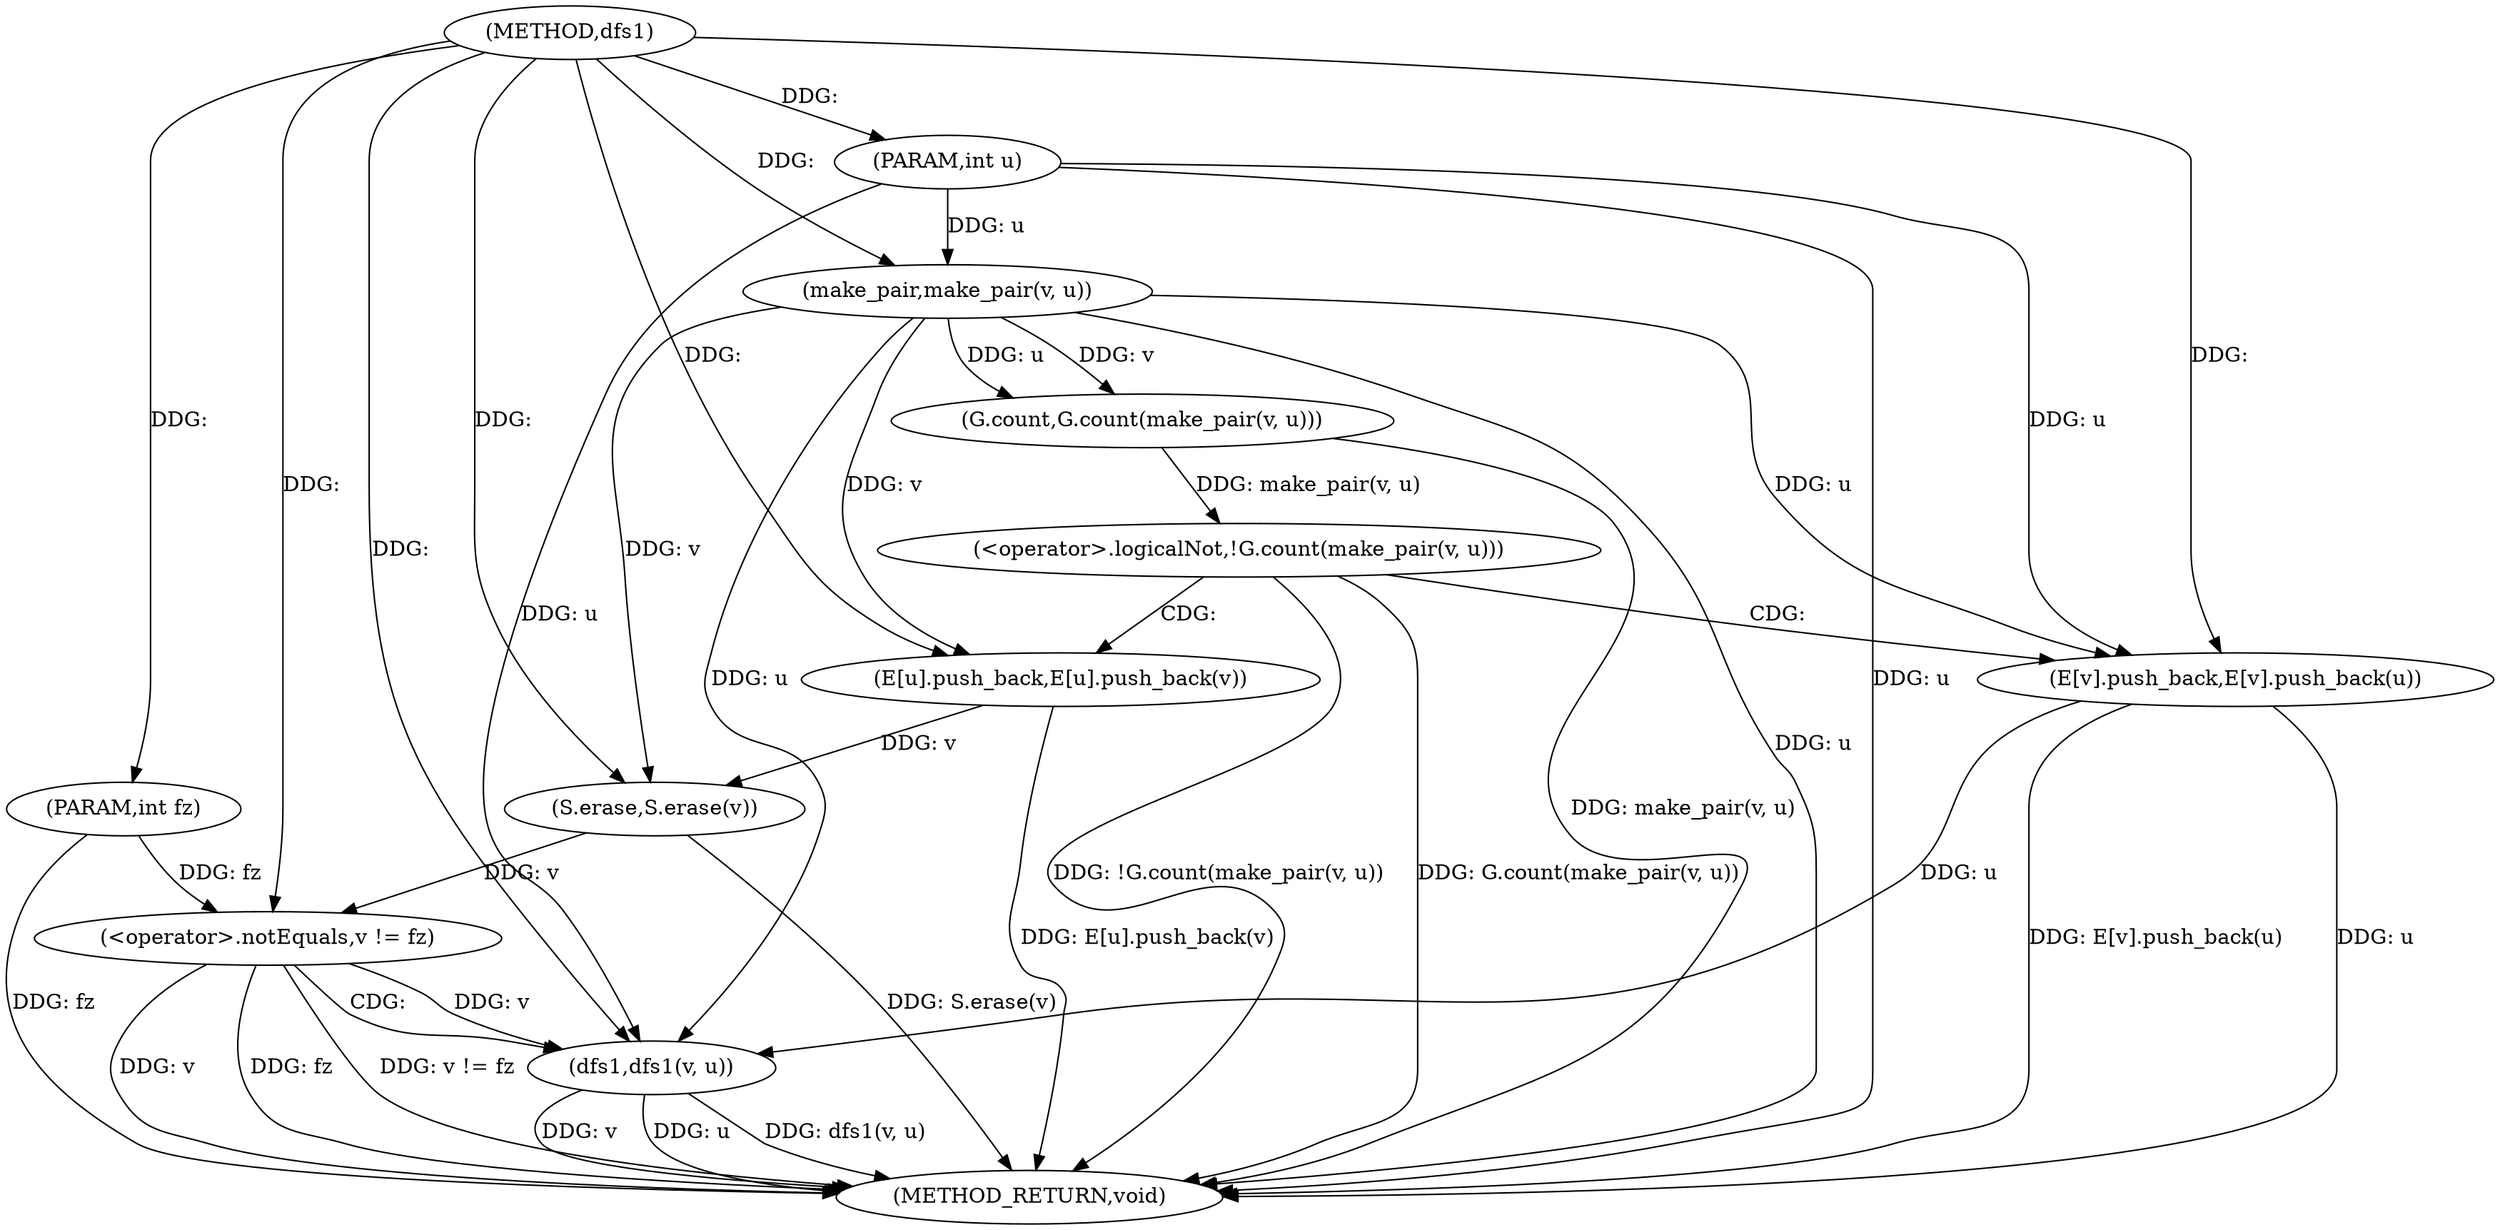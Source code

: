 digraph "dfs1" {  
"1000101" [label = "(METHOD,dfs1)" ]
"1000128" [label = "(METHOD_RETURN,void)" ]
"1000102" [label = "(PARAM,int u)" ]
"1000103" [label = "(PARAM,int fz)" ]
"1000118" [label = "(S.erase,S.erase(v))" ]
"1000107" [label = "(<operator>.logicalNot,!G.count(make_pair(v, u)))" ]
"1000122" [label = "(<operator>.notEquals,v != fz)" ]
"1000125" [label = "(dfs1,dfs1(v, u))" ]
"1000113" [label = "(E[u].push_back,E[u].push_back(v))" ]
"1000115" [label = "(E[v].push_back,E[v].push_back(u))" ]
"1000108" [label = "(G.count,G.count(make_pair(v, u)))" ]
"1000109" [label = "(make_pair,make_pair(v, u))" ]
  "1000102" -> "1000128"  [ label = "DDG: u"] 
  "1000103" -> "1000128"  [ label = "DDG: fz"] 
  "1000109" -> "1000128"  [ label = "DDG: u"] 
  "1000108" -> "1000128"  [ label = "DDG: make_pair(v, u)"] 
  "1000107" -> "1000128"  [ label = "DDG: G.count(make_pair(v, u))"] 
  "1000107" -> "1000128"  [ label = "DDG: !G.count(make_pair(v, u))"] 
  "1000113" -> "1000128"  [ label = "DDG: E[u].push_back(v)"] 
  "1000115" -> "1000128"  [ label = "DDG: u"] 
  "1000115" -> "1000128"  [ label = "DDG: E[v].push_back(u)"] 
  "1000118" -> "1000128"  [ label = "DDG: S.erase(v)"] 
  "1000122" -> "1000128"  [ label = "DDG: v"] 
  "1000122" -> "1000128"  [ label = "DDG: fz"] 
  "1000122" -> "1000128"  [ label = "DDG: v != fz"] 
  "1000125" -> "1000128"  [ label = "DDG: v"] 
  "1000125" -> "1000128"  [ label = "DDG: u"] 
  "1000125" -> "1000128"  [ label = "DDG: dfs1(v, u)"] 
  "1000101" -> "1000102"  [ label = "DDG: "] 
  "1000101" -> "1000103"  [ label = "DDG: "] 
  "1000109" -> "1000118"  [ label = "DDG: v"] 
  "1000113" -> "1000118"  [ label = "DDG: v"] 
  "1000101" -> "1000118"  [ label = "DDG: "] 
  "1000108" -> "1000107"  [ label = "DDG: make_pair(v, u)"] 
  "1000118" -> "1000122"  [ label = "DDG: v"] 
  "1000101" -> "1000122"  [ label = "DDG: "] 
  "1000103" -> "1000122"  [ label = "DDG: fz"] 
  "1000122" -> "1000125"  [ label = "DDG: v"] 
  "1000101" -> "1000125"  [ label = "DDG: "] 
  "1000109" -> "1000125"  [ label = "DDG: u"] 
  "1000115" -> "1000125"  [ label = "DDG: u"] 
  "1000102" -> "1000125"  [ label = "DDG: u"] 
  "1000109" -> "1000108"  [ label = "DDG: v"] 
  "1000109" -> "1000108"  [ label = "DDG: u"] 
  "1000109" -> "1000113"  [ label = "DDG: v"] 
  "1000101" -> "1000113"  [ label = "DDG: "] 
  "1000109" -> "1000115"  [ label = "DDG: u"] 
  "1000102" -> "1000115"  [ label = "DDG: u"] 
  "1000101" -> "1000115"  [ label = "DDG: "] 
  "1000101" -> "1000109"  [ label = "DDG: "] 
  "1000102" -> "1000109"  [ label = "DDG: u"] 
  "1000107" -> "1000115"  [ label = "CDG: "] 
  "1000107" -> "1000113"  [ label = "CDG: "] 
  "1000122" -> "1000125"  [ label = "CDG: "] 
}
